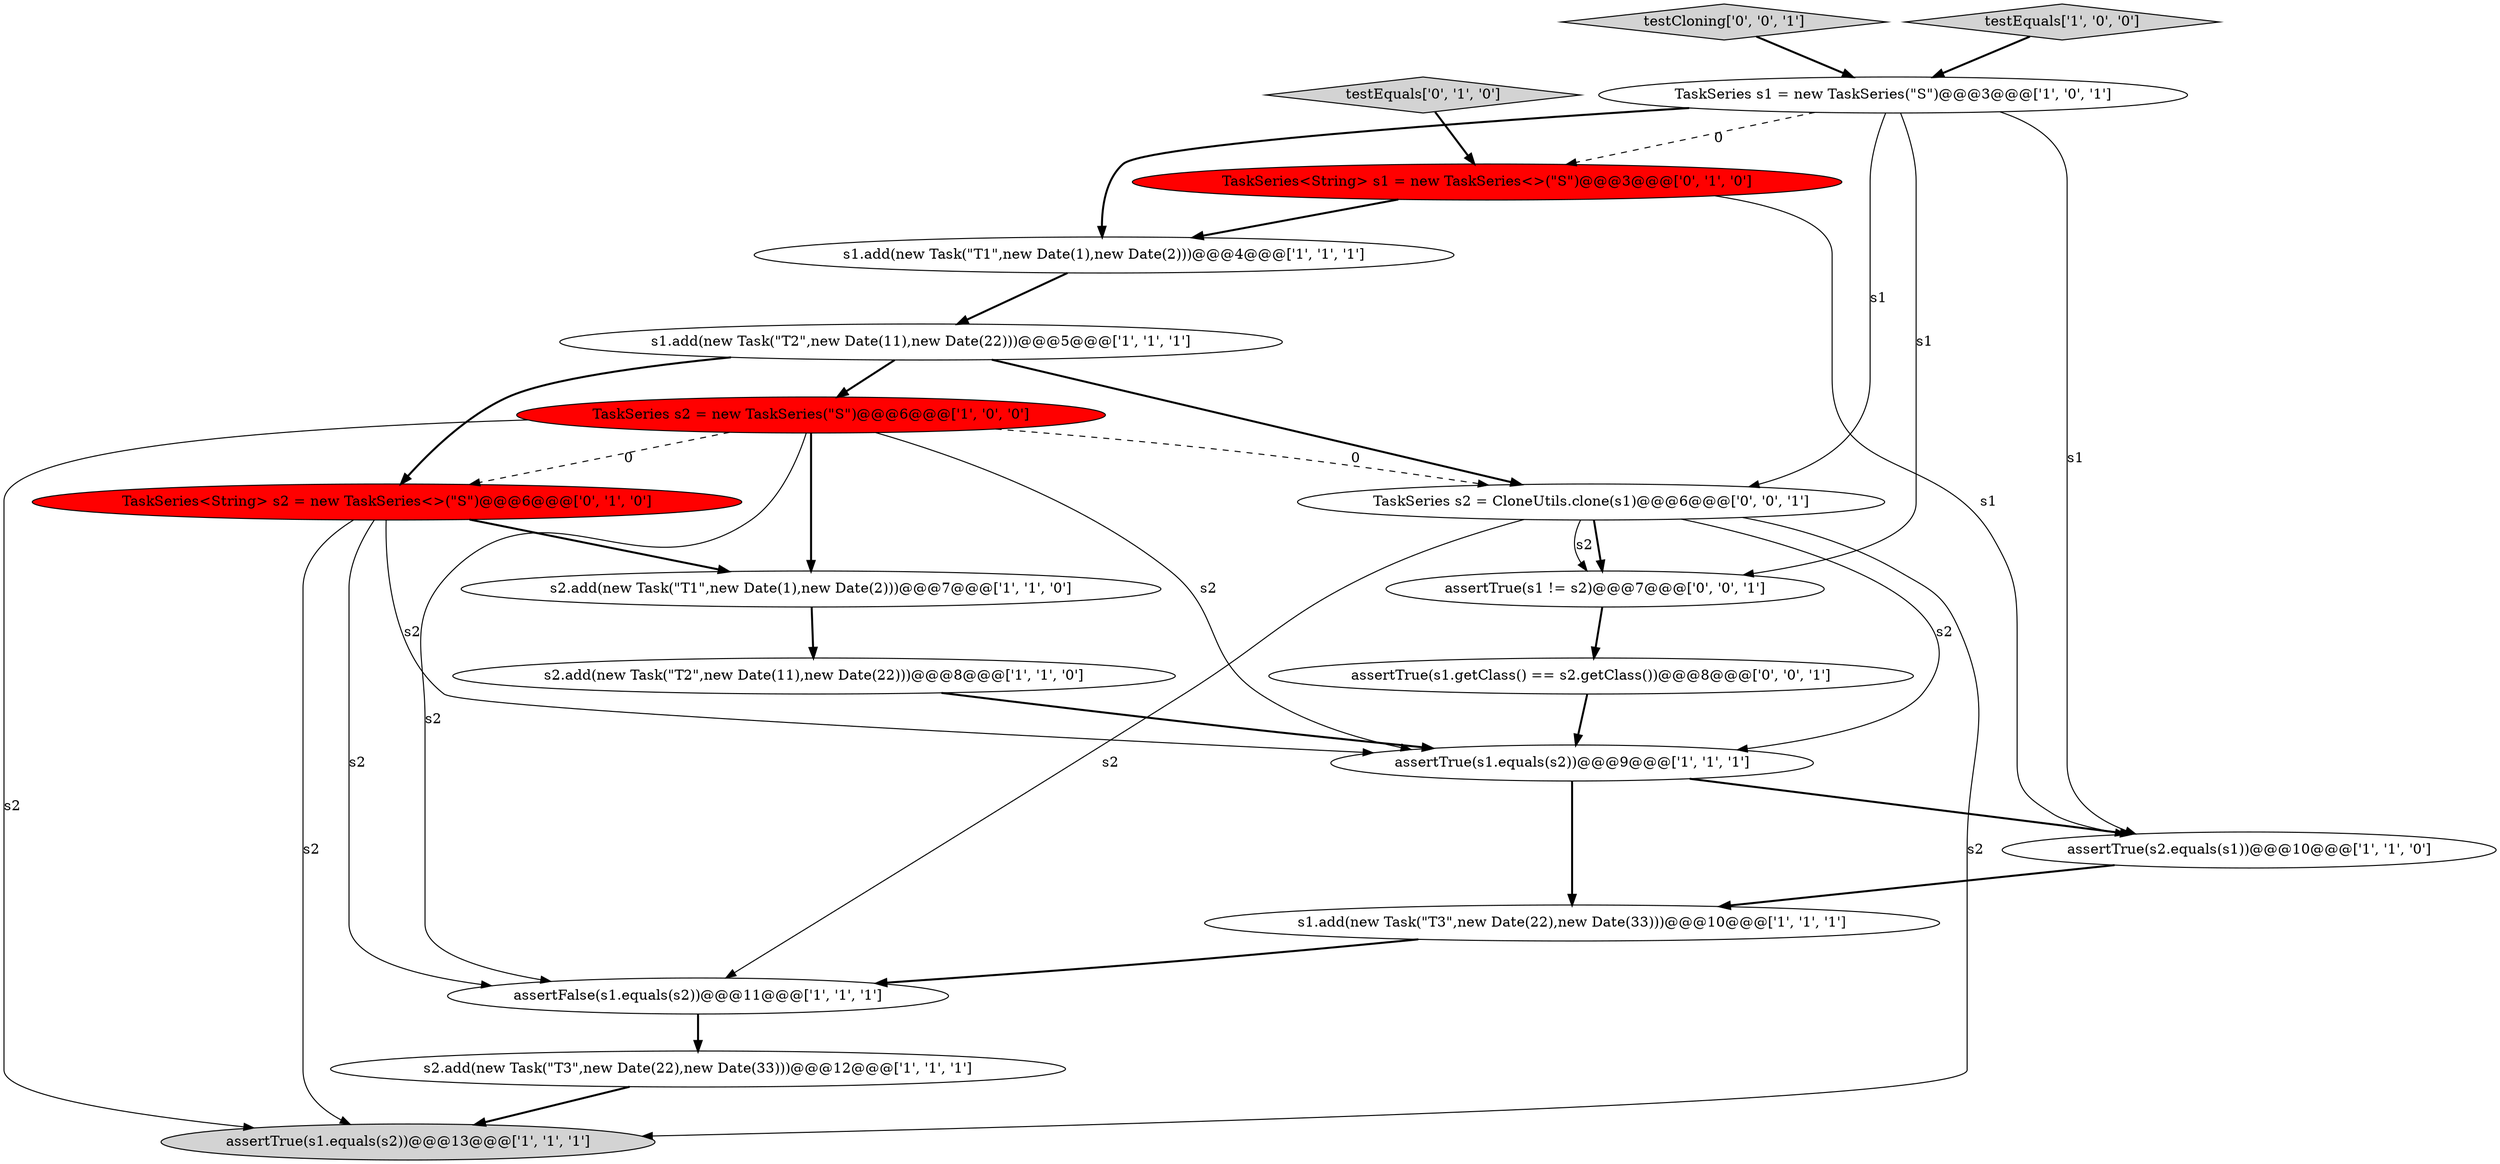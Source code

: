 digraph {
11 [style = filled, label = "s2.add(new Task(\"T3\",new Date(22),new Date(33)))@@@12@@@['1', '1', '1']", fillcolor = white, shape = ellipse image = "AAA0AAABBB1BBB"];
15 [style = filled, label = "TaskSeries<String> s1 = new TaskSeries<>(\"S\")@@@3@@@['0', '1', '0']", fillcolor = red, shape = ellipse image = "AAA1AAABBB2BBB"];
0 [style = filled, label = "TaskSeries s1 = new TaskSeries(\"S\")@@@3@@@['1', '0', '1']", fillcolor = white, shape = ellipse image = "AAA0AAABBB1BBB"];
8 [style = filled, label = "assertFalse(s1.equals(s2))@@@11@@@['1', '1', '1']", fillcolor = white, shape = ellipse image = "AAA0AAABBB1BBB"];
16 [style = filled, label = "TaskSeries s2 = CloneUtils.clone(s1)@@@6@@@['0', '0', '1']", fillcolor = white, shape = ellipse image = "AAA0AAABBB3BBB"];
10 [style = filled, label = "s2.add(new Task(\"T1\",new Date(1),new Date(2)))@@@7@@@['1', '1', '0']", fillcolor = white, shape = ellipse image = "AAA0AAABBB1BBB"];
2 [style = filled, label = "assertTrue(s1.equals(s2))@@@13@@@['1', '1', '1']", fillcolor = lightgray, shape = ellipse image = "AAA0AAABBB1BBB"];
6 [style = filled, label = "s2.add(new Task(\"T2\",new Date(11),new Date(22)))@@@8@@@['1', '1', '0']", fillcolor = white, shape = ellipse image = "AAA0AAABBB1BBB"];
19 [style = filled, label = "testCloning['0', '0', '1']", fillcolor = lightgray, shape = diamond image = "AAA0AAABBB3BBB"];
13 [style = filled, label = "testEquals['0', '1', '0']", fillcolor = lightgray, shape = diamond image = "AAA0AAABBB2BBB"];
4 [style = filled, label = "TaskSeries s2 = new TaskSeries(\"S\")@@@6@@@['1', '0', '0']", fillcolor = red, shape = ellipse image = "AAA1AAABBB1BBB"];
3 [style = filled, label = "s1.add(new Task(\"T1\",new Date(1),new Date(2)))@@@4@@@['1', '1', '1']", fillcolor = white, shape = ellipse image = "AAA0AAABBB1BBB"];
18 [style = filled, label = "assertTrue(s1.getClass() == s2.getClass())@@@8@@@['0', '0', '1']", fillcolor = white, shape = ellipse image = "AAA0AAABBB3BBB"];
7 [style = filled, label = "assertTrue(s2.equals(s1))@@@10@@@['1', '1', '0']", fillcolor = white, shape = ellipse image = "AAA0AAABBB1BBB"];
17 [style = filled, label = "assertTrue(s1 != s2)@@@7@@@['0', '0', '1']", fillcolor = white, shape = ellipse image = "AAA0AAABBB3BBB"];
14 [style = filled, label = "TaskSeries<String> s2 = new TaskSeries<>(\"S\")@@@6@@@['0', '1', '0']", fillcolor = red, shape = ellipse image = "AAA1AAABBB2BBB"];
9 [style = filled, label = "testEquals['1', '0', '0']", fillcolor = lightgray, shape = diamond image = "AAA0AAABBB1BBB"];
1 [style = filled, label = "s1.add(new Task(\"T2\",new Date(11),new Date(22)))@@@5@@@['1', '1', '1']", fillcolor = white, shape = ellipse image = "AAA0AAABBB1BBB"];
12 [style = filled, label = "s1.add(new Task(\"T3\",new Date(22),new Date(33)))@@@10@@@['1', '1', '1']", fillcolor = white, shape = ellipse image = "AAA0AAABBB1BBB"];
5 [style = filled, label = "assertTrue(s1.equals(s2))@@@9@@@['1', '1', '1']", fillcolor = white, shape = ellipse image = "AAA0AAABBB1BBB"];
0->3 [style = bold, label=""];
4->10 [style = bold, label=""];
1->4 [style = bold, label=""];
4->16 [style = dashed, label="0"];
9->0 [style = bold, label=""];
3->1 [style = bold, label=""];
4->8 [style = solid, label="s2"];
7->12 [style = bold, label=""];
14->10 [style = bold, label=""];
0->7 [style = solid, label="s1"];
0->15 [style = dashed, label="0"];
14->8 [style = solid, label="s2"];
16->17 [style = bold, label=""];
15->3 [style = bold, label=""];
10->6 [style = bold, label=""];
11->2 [style = bold, label=""];
19->0 [style = bold, label=""];
0->16 [style = solid, label="s1"];
6->5 [style = bold, label=""];
16->5 [style = solid, label="s2"];
4->5 [style = solid, label="s2"];
5->12 [style = bold, label=""];
16->8 [style = solid, label="s2"];
1->16 [style = bold, label=""];
12->8 [style = bold, label=""];
18->5 [style = bold, label=""];
14->2 [style = solid, label="s2"];
14->5 [style = solid, label="s2"];
5->7 [style = bold, label=""];
4->2 [style = solid, label="s2"];
1->14 [style = bold, label=""];
15->7 [style = solid, label="s1"];
4->14 [style = dashed, label="0"];
13->15 [style = bold, label=""];
0->17 [style = solid, label="s1"];
16->2 [style = solid, label="s2"];
8->11 [style = bold, label=""];
16->17 [style = solid, label="s2"];
17->18 [style = bold, label=""];
}
